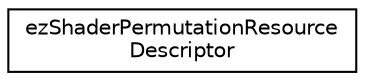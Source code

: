 digraph "Graphical Class Hierarchy"
{
 // LATEX_PDF_SIZE
  edge [fontname="Helvetica",fontsize="10",labelfontname="Helvetica",labelfontsize="10"];
  node [fontname="Helvetica",fontsize="10",shape=record];
  rankdir="LR";
  Node0 [label="ezShaderPermutationResource\lDescriptor",height=0.2,width=0.4,color="black", fillcolor="white", style="filled",URL="$d7/db8/structez_shader_permutation_resource_descriptor.htm",tooltip=" "];
}
